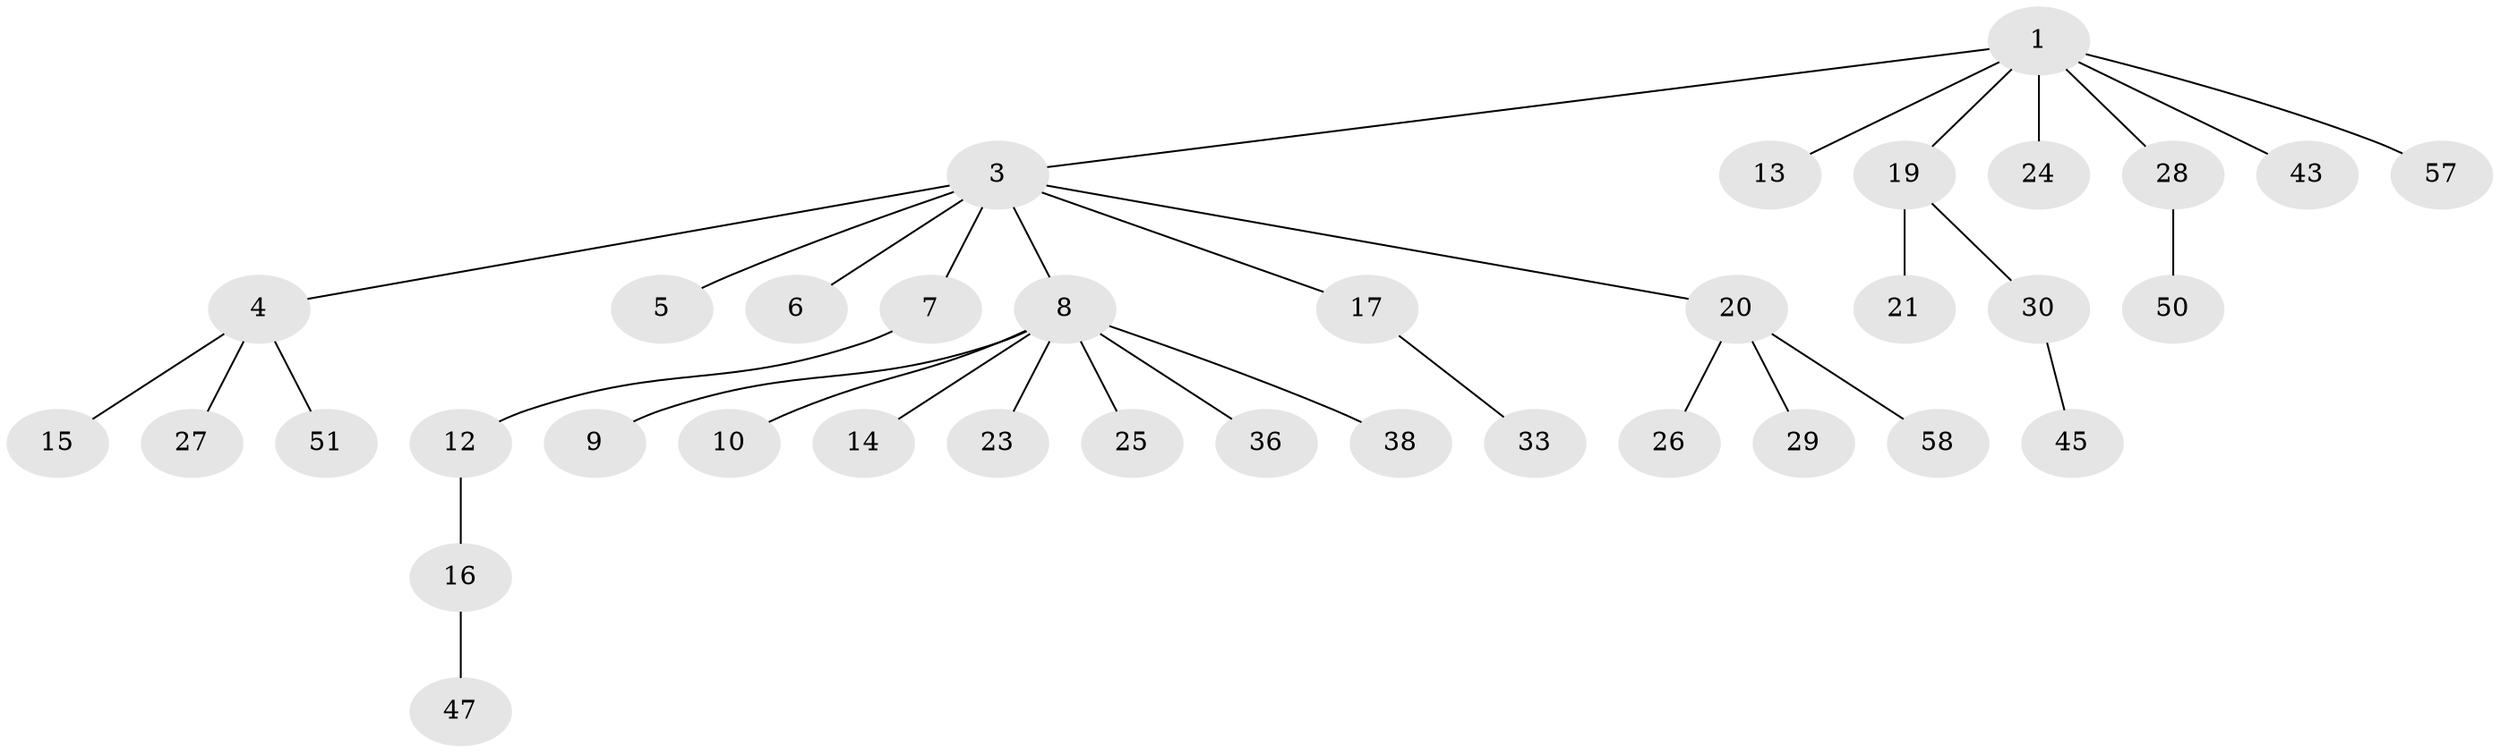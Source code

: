 // original degree distribution, {4: 0.05, 6: 0.016666666666666666, 8: 0.016666666666666666, 9: 0.03333333333333333, 1: 0.6666666666666666, 2: 0.15, 7: 0.016666666666666666, 3: 0.05}
// Generated by graph-tools (version 1.1) at 2025/18/03/04/25 18:18:23]
// undirected, 36 vertices, 35 edges
graph export_dot {
graph [start="1"]
  node [color=gray90,style=filled];
  1 [super="+2+11"];
  3;
  4 [super="+18+31+39+59+40+34"];
  5;
  6;
  7 [super="+32+46"];
  8 [super="+42"];
  9;
  10;
  12;
  13;
  14;
  15;
  16;
  17;
  19 [super="+48+41+37+22"];
  20;
  21;
  23;
  24;
  25;
  26;
  27;
  28;
  29;
  30;
  33;
  36 [super="+44"];
  38;
  43;
  45;
  47;
  50 [super="+55"];
  51 [super="+52"];
  57;
  58;
  1 -- 3;
  1 -- 57;
  1 -- 19;
  1 -- 24;
  1 -- 43;
  1 -- 28;
  1 -- 13;
  3 -- 4;
  3 -- 5;
  3 -- 6;
  3 -- 7;
  3 -- 8;
  3 -- 17;
  3 -- 20;
  4 -- 15;
  4 -- 27;
  4 -- 51;
  7 -- 12;
  8 -- 9;
  8 -- 10;
  8 -- 14;
  8 -- 23;
  8 -- 25;
  8 -- 36;
  8 -- 38;
  12 -- 16;
  16 -- 47;
  17 -- 33;
  19 -- 21;
  19 -- 30;
  20 -- 26;
  20 -- 29;
  20 -- 58;
  28 -- 50;
  30 -- 45;
}
